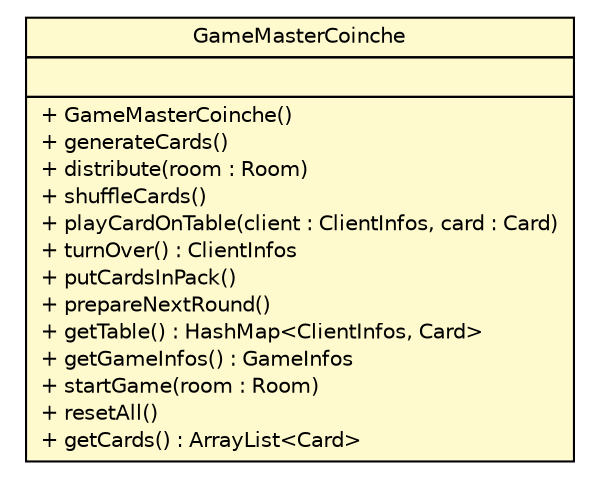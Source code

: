 #!/usr/local/bin/dot
#
# Class diagram 
# Generated by UMLGraph version R5_6 (http://www.umlgraph.org/)
#

digraph G {
	edge [fontname="Helvetica",fontsize=10,labelfontname="Helvetica",labelfontsize=10];
	node [fontname="Helvetica",fontsize=10,shape=plaintext];
	nodesep=0.25;
	ranksep=0.5;
	// Server.Game.GameMasterCoinche
	c1281 [label=<<table title="Server.Game.GameMasterCoinche" border="0" cellborder="1" cellspacing="0" cellpadding="2" port="p" bgcolor="lemonChiffon" href="./GameMasterCoinche.html">
		<tr><td><table border="0" cellspacing="0" cellpadding="1">
<tr><td align="center" balign="center"> GameMasterCoinche </td></tr>
		</table></td></tr>
		<tr><td><table border="0" cellspacing="0" cellpadding="1">
<tr><td align="left" balign="left">  </td></tr>
		</table></td></tr>
		<tr><td><table border="0" cellspacing="0" cellpadding="1">
<tr><td align="left" balign="left"> + GameMasterCoinche() </td></tr>
<tr><td align="left" balign="left"> + generateCards() </td></tr>
<tr><td align="left" balign="left"> + distribute(room : Room) </td></tr>
<tr><td align="left" balign="left"> + shuffleCards() </td></tr>
<tr><td align="left" balign="left"> + playCardOnTable(client : ClientInfos, card : Card) </td></tr>
<tr><td align="left" balign="left"> + turnOver() : ClientInfos </td></tr>
<tr><td align="left" balign="left"> + putCardsInPack() </td></tr>
<tr><td align="left" balign="left"> + prepareNextRound() </td></tr>
<tr><td align="left" balign="left"> + getTable() : HashMap&lt;ClientInfos, Card&gt; </td></tr>
<tr><td align="left" balign="left"> + getGameInfos() : GameInfos </td></tr>
<tr><td align="left" balign="left"> + startGame(room : Room) </td></tr>
<tr><td align="left" balign="left"> + resetAll() </td></tr>
<tr><td align="left" balign="left"> + getCards() : ArrayList&lt;Card&gt; </td></tr>
		</table></td></tr>
		</table>>, URL="./GameMasterCoinche.html", fontname="Helvetica", fontcolor="black", fontsize=10.0];
}

